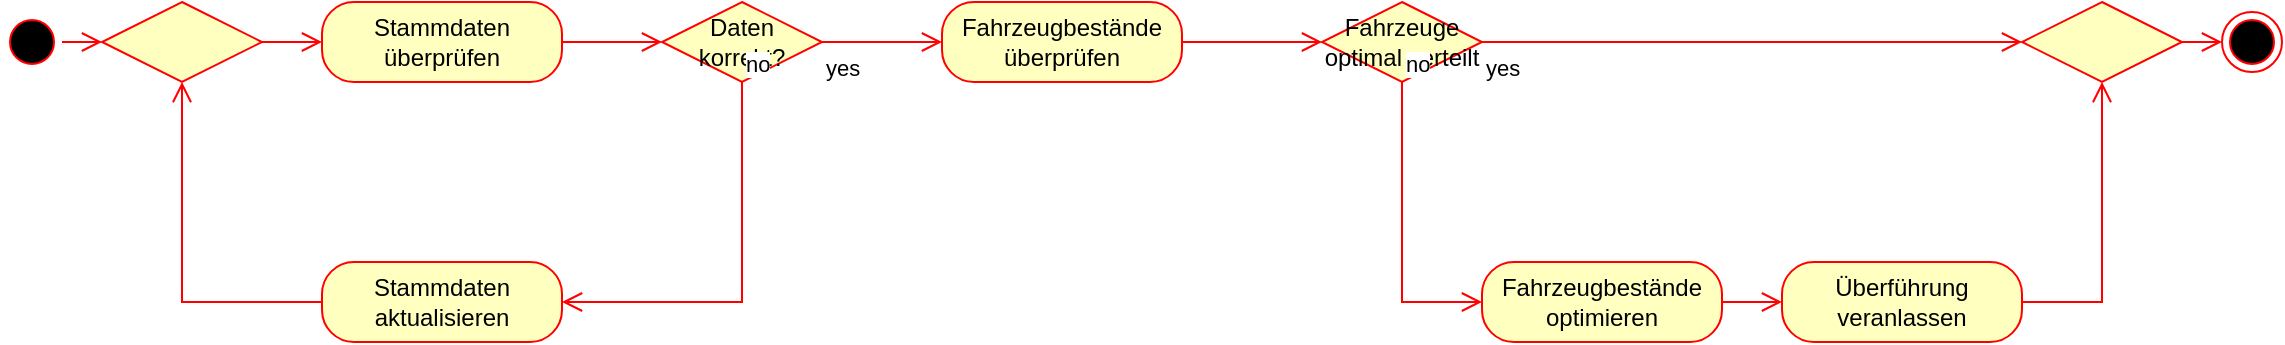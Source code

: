 <mxfile version="25.0.3">
  <diagram name="Page-1" id="e7e014a7-5840-1c2e-5031-d8a46d1fe8dd">
    <mxGraphModel dx="1297" dy="1100" grid="1" gridSize="10" guides="1" tooltips="1" connect="1" arrows="1" fold="1" page="1" pageScale="1" pageWidth="1169" pageHeight="826" background="none" math="0" shadow="0">
      <root>
        <mxCell id="0" />
        <mxCell id="1" parent="0" />
        <mxCell id="aKsKMpcCpKw9qLYWLSc6-41" value="" style="ellipse;html=1;shape=startState;fillColor=#000000;strokeColor=#ff0000;" vertex="1" parent="1">
          <mxGeometry x="10" y="145" width="30" height="30" as="geometry" />
        </mxCell>
        <mxCell id="aKsKMpcCpKw9qLYWLSc6-42" value="" style="edgeStyle=orthogonalEdgeStyle;html=1;verticalAlign=bottom;endArrow=open;endSize=8;strokeColor=#ff0000;rounded=0;entryX=0;entryY=0.5;entryDx=0;entryDy=0;" edge="1" source="aKsKMpcCpKw9qLYWLSc6-41" parent="1" target="aKsKMpcCpKw9qLYWLSc6-65">
          <mxGeometry relative="1" as="geometry">
            <mxPoint x="230" y="165" as="targetPoint" />
          </mxGeometry>
        </mxCell>
        <mxCell id="aKsKMpcCpKw9qLYWLSc6-43" value="Stammdaten überprüfen" style="rounded=1;whiteSpace=wrap;html=1;arcSize=40;fontColor=#000000;fillColor=#ffffc0;strokeColor=#ff0000;" vertex="1" parent="1">
          <mxGeometry x="170" y="140" width="120" height="40" as="geometry" />
        </mxCell>
        <mxCell id="aKsKMpcCpKw9qLYWLSc6-44" value="" style="edgeStyle=orthogonalEdgeStyle;html=1;verticalAlign=bottom;endArrow=open;endSize=8;strokeColor=#ff0000;rounded=0;entryX=0;entryY=0.5;entryDx=0;entryDy=0;" edge="1" source="aKsKMpcCpKw9qLYWLSc6-43" parent="1" target="aKsKMpcCpKw9qLYWLSc6-61">
          <mxGeometry relative="1" as="geometry">
            <mxPoint x="310" y="160" as="targetPoint" />
          </mxGeometry>
        </mxCell>
        <mxCell id="aKsKMpcCpKw9qLYWLSc6-46" value="" style="ellipse;html=1;shape=endState;fillColor=#000000;strokeColor=#ff0000;" vertex="1" parent="1">
          <mxGeometry x="1120" y="145" width="30" height="30" as="geometry" />
        </mxCell>
        <mxCell id="aKsKMpcCpKw9qLYWLSc6-47" value="" style="rhombus;whiteSpace=wrap;html=1;fontColor=#000000;fillColor=#ffffc0;strokeColor=#ff0000;" vertex="1" parent="1">
          <mxGeometry x="1020" y="140" width="80" height="40" as="geometry" />
        </mxCell>
        <mxCell id="aKsKMpcCpKw9qLYWLSc6-48" value="" style="edgeStyle=orthogonalEdgeStyle;html=1;align=left;verticalAlign=bottom;endArrow=open;endSize=8;strokeColor=#ff0000;rounded=0;entryX=0;entryY=0.5;entryDx=0;entryDy=0;" edge="1" source="aKsKMpcCpKw9qLYWLSc6-47" parent="1" target="aKsKMpcCpKw9qLYWLSc6-46">
          <mxGeometry x="-1" relative="1" as="geometry">
            <mxPoint x="780" y="333" as="targetPoint" />
            <mxPoint as="offset" />
          </mxGeometry>
        </mxCell>
        <mxCell id="aKsKMpcCpKw9qLYWLSc6-50" value="Überführung veranlassen" style="rounded=1;whiteSpace=wrap;html=1;arcSize=40;fontColor=#000000;fillColor=#ffffc0;strokeColor=#ff0000;" vertex="1" parent="1">
          <mxGeometry x="900" y="270" width="120" height="40" as="geometry" />
        </mxCell>
        <mxCell id="aKsKMpcCpKw9qLYWLSc6-51" value="" style="edgeStyle=orthogonalEdgeStyle;html=1;verticalAlign=bottom;endArrow=open;endSize=8;strokeColor=#ff0000;rounded=0;entryX=0.5;entryY=1;entryDx=0;entryDy=0;exitX=1;exitY=0.5;exitDx=0;exitDy=0;" edge="1" source="aKsKMpcCpKw9qLYWLSc6-50" parent="1" target="aKsKMpcCpKw9qLYWLSc6-47">
          <mxGeometry relative="1" as="geometry">
            <mxPoint x="550" y="340" as="targetPoint" />
          </mxGeometry>
        </mxCell>
        <mxCell id="aKsKMpcCpKw9qLYWLSc6-54" value="Fahrzeuge optimal verteilt" style="rhombus;whiteSpace=wrap;html=1;fontColor=#000000;fillColor=#ffffc0;strokeColor=#ff0000;" vertex="1" parent="1">
          <mxGeometry x="670" y="140" width="80" height="40" as="geometry" />
        </mxCell>
        <mxCell id="aKsKMpcCpKw9qLYWLSc6-55" value="no" style="edgeStyle=orthogonalEdgeStyle;html=1;align=left;verticalAlign=bottom;endArrow=open;endSize=8;strokeColor=#ff0000;rounded=0;exitX=0.5;exitY=1;exitDx=0;exitDy=0;entryX=0;entryY=0.5;entryDx=0;entryDy=0;" edge="1" source="aKsKMpcCpKw9qLYWLSc6-54" parent="1" target="aKsKMpcCpKw9qLYWLSc6-73">
          <mxGeometry x="-1" relative="1" as="geometry">
            <mxPoint x="640" y="260" as="targetPoint" />
            <mxPoint as="offset" />
          </mxGeometry>
        </mxCell>
        <mxCell id="aKsKMpcCpKw9qLYWLSc6-56" value="yes" style="edgeStyle=orthogonalEdgeStyle;html=1;align=left;verticalAlign=top;endArrow=open;endSize=8;strokeColor=#ff0000;rounded=0;exitX=1;exitY=0.5;exitDx=0;exitDy=0;entryX=0;entryY=0.5;entryDx=0;entryDy=0;" edge="1" source="aKsKMpcCpKw9qLYWLSc6-54" parent="1" target="aKsKMpcCpKw9qLYWLSc6-47">
          <mxGeometry x="-1" relative="1" as="geometry">
            <mxPoint x="730" y="150" as="targetPoint" />
          </mxGeometry>
        </mxCell>
        <mxCell id="aKsKMpcCpKw9qLYWLSc6-61" value="Daten korrekt?" style="rhombus;whiteSpace=wrap;html=1;fontColor=#000000;fillColor=#ffffc0;strokeColor=#ff0000;" vertex="1" parent="1">
          <mxGeometry x="340" y="140" width="80" height="40" as="geometry" />
        </mxCell>
        <mxCell id="aKsKMpcCpKw9qLYWLSc6-62" value="no" style="edgeStyle=orthogonalEdgeStyle;html=1;align=left;verticalAlign=bottom;endArrow=open;endSize=8;strokeColor=#ff0000;rounded=0;entryX=1;entryY=0.5;entryDx=0;entryDy=0;exitX=0.5;exitY=1;exitDx=0;exitDy=0;" edge="1" source="aKsKMpcCpKw9qLYWLSc6-61" parent="1" target="aKsKMpcCpKw9qLYWLSc6-68">
          <mxGeometry x="-1" relative="1" as="geometry">
            <mxPoint x="390" y="300" as="targetPoint" />
            <mxPoint x="420" y="200" as="sourcePoint" />
            <Array as="points">
              <mxPoint x="380" y="290" />
            </Array>
          </mxGeometry>
        </mxCell>
        <mxCell id="aKsKMpcCpKw9qLYWLSc6-63" value="yes" style="edgeStyle=orthogonalEdgeStyle;html=1;align=left;verticalAlign=top;endArrow=open;endSize=8;strokeColor=#ff0000;rounded=0;exitX=1;exitY=0.5;exitDx=0;exitDy=0;entryX=0;entryY=0.5;entryDx=0;entryDy=0;" edge="1" source="aKsKMpcCpKw9qLYWLSc6-61" parent="1" target="aKsKMpcCpKw9qLYWLSc6-71">
          <mxGeometry x="-1" relative="1" as="geometry">
            <mxPoint x="450" y="160" as="targetPoint" />
          </mxGeometry>
        </mxCell>
        <mxCell id="aKsKMpcCpKw9qLYWLSc6-65" value="" style="rhombus;whiteSpace=wrap;html=1;fontColor=#000000;fillColor=#ffffc0;strokeColor=#ff0000;" vertex="1" parent="1">
          <mxGeometry x="60" y="140" width="80" height="40" as="geometry" />
        </mxCell>
        <mxCell id="aKsKMpcCpKw9qLYWLSc6-66" value="" style="edgeStyle=orthogonalEdgeStyle;html=1;align=left;verticalAlign=bottom;endArrow=open;endSize=8;strokeColor=#ff0000;rounded=0;entryX=0;entryY=0.5;entryDx=0;entryDy=0;" edge="1" source="aKsKMpcCpKw9qLYWLSc6-65" parent="1" target="aKsKMpcCpKw9qLYWLSc6-43">
          <mxGeometry x="-1" relative="1" as="geometry">
            <mxPoint x="640" y="260" as="targetPoint" />
          </mxGeometry>
        </mxCell>
        <mxCell id="aKsKMpcCpKw9qLYWLSc6-68" value="Stammdaten aktualisieren" style="rounded=1;whiteSpace=wrap;html=1;arcSize=40;fontColor=#000000;fillColor=#ffffc0;strokeColor=#ff0000;" vertex="1" parent="1">
          <mxGeometry x="170" y="270" width="120" height="40" as="geometry" />
        </mxCell>
        <mxCell id="aKsKMpcCpKw9qLYWLSc6-69" value="" style="edgeStyle=orthogonalEdgeStyle;html=1;verticalAlign=bottom;endArrow=open;endSize=8;strokeColor=#ff0000;rounded=0;entryX=0.5;entryY=1;entryDx=0;entryDy=0;" edge="1" source="aKsKMpcCpKw9qLYWLSc6-68" parent="1" target="aKsKMpcCpKw9qLYWLSc6-65">
          <mxGeometry relative="1" as="geometry">
            <mxPoint x="400" y="430" as="targetPoint" />
          </mxGeometry>
        </mxCell>
        <mxCell id="aKsKMpcCpKw9qLYWLSc6-71" value="Fahrzeugbestände überprüfen" style="rounded=1;whiteSpace=wrap;html=1;arcSize=40;fontColor=#000000;fillColor=#ffffc0;strokeColor=#ff0000;" vertex="1" parent="1">
          <mxGeometry x="480" y="140" width="120" height="40" as="geometry" />
        </mxCell>
        <mxCell id="aKsKMpcCpKw9qLYWLSc6-72" value="" style="edgeStyle=orthogonalEdgeStyle;html=1;verticalAlign=bottom;endArrow=open;endSize=8;strokeColor=#ff0000;rounded=0;entryX=0;entryY=0.5;entryDx=0;entryDy=0;" edge="1" source="aKsKMpcCpKw9qLYWLSc6-71" parent="1" target="aKsKMpcCpKw9qLYWLSc6-54">
          <mxGeometry relative="1" as="geometry">
            <mxPoint x="550" y="340" as="targetPoint" />
          </mxGeometry>
        </mxCell>
        <mxCell id="aKsKMpcCpKw9qLYWLSc6-73" value="Fahrzeugbestände optimieren" style="rounded=1;whiteSpace=wrap;html=1;arcSize=40;fontColor=#000000;fillColor=#ffffc0;strokeColor=#ff0000;" vertex="1" parent="1">
          <mxGeometry x="750" y="270" width="120" height="40" as="geometry" />
        </mxCell>
        <mxCell id="aKsKMpcCpKw9qLYWLSc6-74" value="" style="edgeStyle=orthogonalEdgeStyle;html=1;verticalAlign=bottom;endArrow=open;endSize=8;strokeColor=#ff0000;rounded=0;exitX=1;exitY=0.5;exitDx=0;exitDy=0;entryX=0;entryY=0.5;entryDx=0;entryDy=0;" edge="1" source="aKsKMpcCpKw9qLYWLSc6-73" parent="1" target="aKsKMpcCpKw9qLYWLSc6-50">
          <mxGeometry relative="1" as="geometry">
            <mxPoint x="770" y="570" as="targetPoint" />
          </mxGeometry>
        </mxCell>
      </root>
    </mxGraphModel>
  </diagram>
</mxfile>
